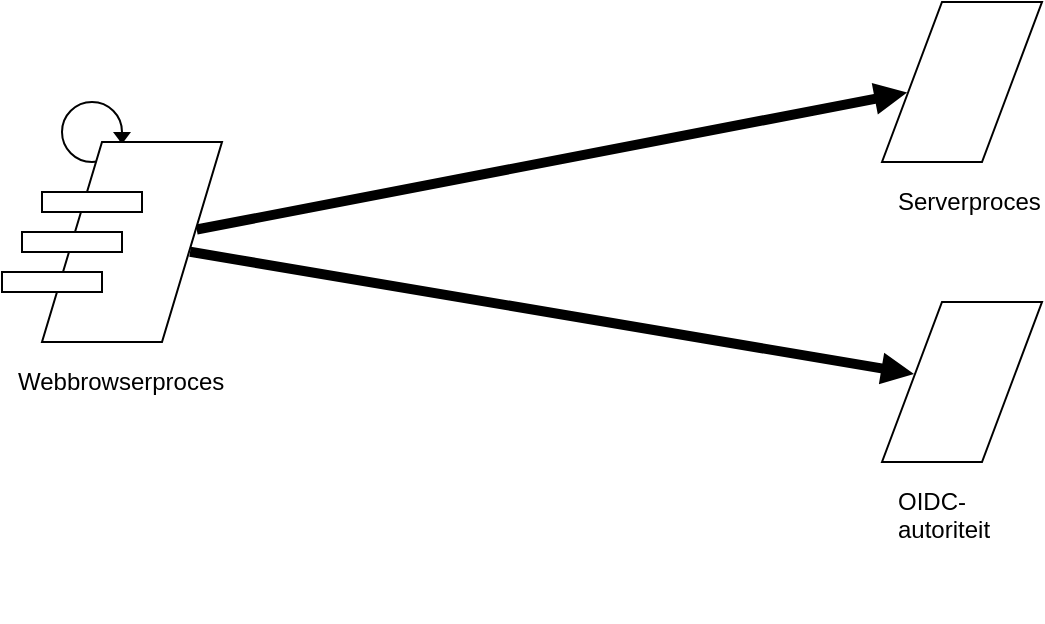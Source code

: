 <mxfile version="21.6.8" type="device">
  <diagram name="Pagina-1" id="O-ANC7OCULmyfIRwscqU">
    <mxGraphModel dx="870" dy="535" grid="1" gridSize="10" guides="1" tooltips="1" connect="1" arrows="1" fold="1" page="1" pageScale="1" pageWidth="827" pageHeight="1169" math="0" shadow="0">
      <root>
        <mxCell id="0" />
        <mxCell id="1" parent="0" />
        <mxCell id="Zmt1Jw_SHi9WXFiFWZIK-7" value="Serverproces" style="text;html=1;strokeColor=none;fillColor=none;align=left;verticalAlign=top;whiteSpace=wrap;rounded=0;spacing=8;" vertex="1" parent="1">
          <mxGeometry x="480" y="130" width="80" height="80" as="geometry" />
        </mxCell>
        <mxCell id="Zmt1Jw_SHi9WXFiFWZIK-8" value="" style="endArrow=classic;html=1;rounded=0;endFill=1;startArrow=none;startFill=0;strokeWidth=1;shape=flexArrow;endSize=5.154;endWidth=10;fillColor=#000000;strokeColor=none;fontSize=11;fillStyle=solid;width=5;" edge="1" parent="1" source="Zmt1Jw_SHi9WXFiFWZIK-12" target="Zmt1Jw_SHi9WXFiFWZIK-9">
          <mxGeometry relative="1" as="geometry">
            <mxPoint x="220" y="136" as="sourcePoint" />
            <mxPoint x="166" y="160" as="targetPoint" />
          </mxGeometry>
        </mxCell>
        <mxCell id="Zmt1Jw_SHi9WXFiFWZIK-9" value="" style="shape=parallelogram;perimeter=parallelogramPerimeter;whiteSpace=wrap;html=1;fixedSize=1;fillOpacity=100;arcSize=20;size=30;" vertex="1" parent="1">
          <mxGeometry x="480" y="50" width="80" height="80" as="geometry" />
        </mxCell>
        <mxCell id="Zmt1Jw_SHi9WXFiFWZIK-10" value="Webbrowserproces" style="text;html=1;strokeColor=none;fillColor=none;align=left;verticalAlign=top;whiteSpace=wrap;rounded=0;spacing=8;" vertex="1" parent="1">
          <mxGeometry x="40" y="220" width="110" height="80" as="geometry" />
        </mxCell>
        <mxCell id="Zmt1Jw_SHi9WXFiFWZIK-16" value="" style="group;fillColor=none;" vertex="1" connectable="0" parent="1">
          <mxGeometry x="70" y="100" width="34.5" height="30" as="geometry" />
        </mxCell>
        <mxCell id="Zmt1Jw_SHi9WXFiFWZIK-17" value="" style="ellipse;whiteSpace=wrap;html=1;aspect=fixed;fillColor=none;" vertex="1" parent="Zmt1Jw_SHi9WXFiFWZIK-16">
          <mxGeometry width="30" height="30" as="geometry" />
        </mxCell>
        <mxCell id="Zmt1Jw_SHi9WXFiFWZIK-18" value="" style="triangle;whiteSpace=wrap;html=1;rotation=90;strokeColor=none;fillColor=#000000;" vertex="1" parent="Zmt1Jw_SHi9WXFiFWZIK-16">
          <mxGeometry x="27" y="13.5" width="6" height="9" as="geometry" />
        </mxCell>
        <mxCell id="Zmt1Jw_SHi9WXFiFWZIK-11" value="" style="group" vertex="1" connectable="0" parent="1">
          <mxGeometry x="40" y="120" width="110" height="100" as="geometry" />
        </mxCell>
        <mxCell id="Zmt1Jw_SHi9WXFiFWZIK-12" value="" style="shape=parallelogram;perimeter=parallelogramPerimeter;whiteSpace=wrap;html=1;fixedSize=1;fillOpacity=100;arcSize=20;size=30;" vertex="1" parent="Zmt1Jw_SHi9WXFiFWZIK-11">
          <mxGeometry x="20" width="90" height="100" as="geometry" />
        </mxCell>
        <mxCell id="Zmt1Jw_SHi9WXFiFWZIK-13" value="" style="rounded=0;whiteSpace=wrap;html=1;" vertex="1" parent="Zmt1Jw_SHi9WXFiFWZIK-11">
          <mxGeometry x="20" y="25" width="50" height="10" as="geometry" />
        </mxCell>
        <mxCell id="Zmt1Jw_SHi9WXFiFWZIK-14" value="" style="rounded=0;whiteSpace=wrap;html=1;" vertex="1" parent="Zmt1Jw_SHi9WXFiFWZIK-11">
          <mxGeometry x="10" y="45" width="50" height="10" as="geometry" />
        </mxCell>
        <mxCell id="Zmt1Jw_SHi9WXFiFWZIK-15" value="" style="rounded=0;whiteSpace=wrap;html=1;" vertex="1" parent="Zmt1Jw_SHi9WXFiFWZIK-11">
          <mxGeometry y="65" width="50" height="10" as="geometry" />
        </mxCell>
        <mxCell id="Zmt1Jw_SHi9WXFiFWZIK-19" value="" style="shape=parallelogram;perimeter=parallelogramPerimeter;whiteSpace=wrap;html=1;fixedSize=1;fillOpacity=100;arcSize=20;size=30;" vertex="1" parent="1">
          <mxGeometry x="480" y="200" width="80" height="80" as="geometry" />
        </mxCell>
        <mxCell id="Zmt1Jw_SHi9WXFiFWZIK-20" value="OIDC-autoriteit" style="text;html=1;strokeColor=none;fillColor=none;align=left;verticalAlign=top;whiteSpace=wrap;rounded=0;spacing=8;" vertex="1" parent="1">
          <mxGeometry x="480" y="280" width="80" height="80" as="geometry" />
        </mxCell>
        <mxCell id="Zmt1Jw_SHi9WXFiFWZIK-21" value="" style="endArrow=classic;html=1;rounded=0;endFill=1;startArrow=none;startFill=0;strokeWidth=1;shape=flexArrow;endSize=5.154;endWidth=10;fillColor=#000000;strokeColor=none;fontSize=11;fillStyle=solid;width=5;" edge="1" parent="1" source="Zmt1Jw_SHi9WXFiFWZIK-12" target="Zmt1Jw_SHi9WXFiFWZIK-19">
          <mxGeometry relative="1" as="geometry">
            <mxPoint x="145" y="100" as="sourcePoint" />
            <mxPoint x="505" y="100" as="targetPoint" />
          </mxGeometry>
        </mxCell>
      </root>
    </mxGraphModel>
  </diagram>
</mxfile>
